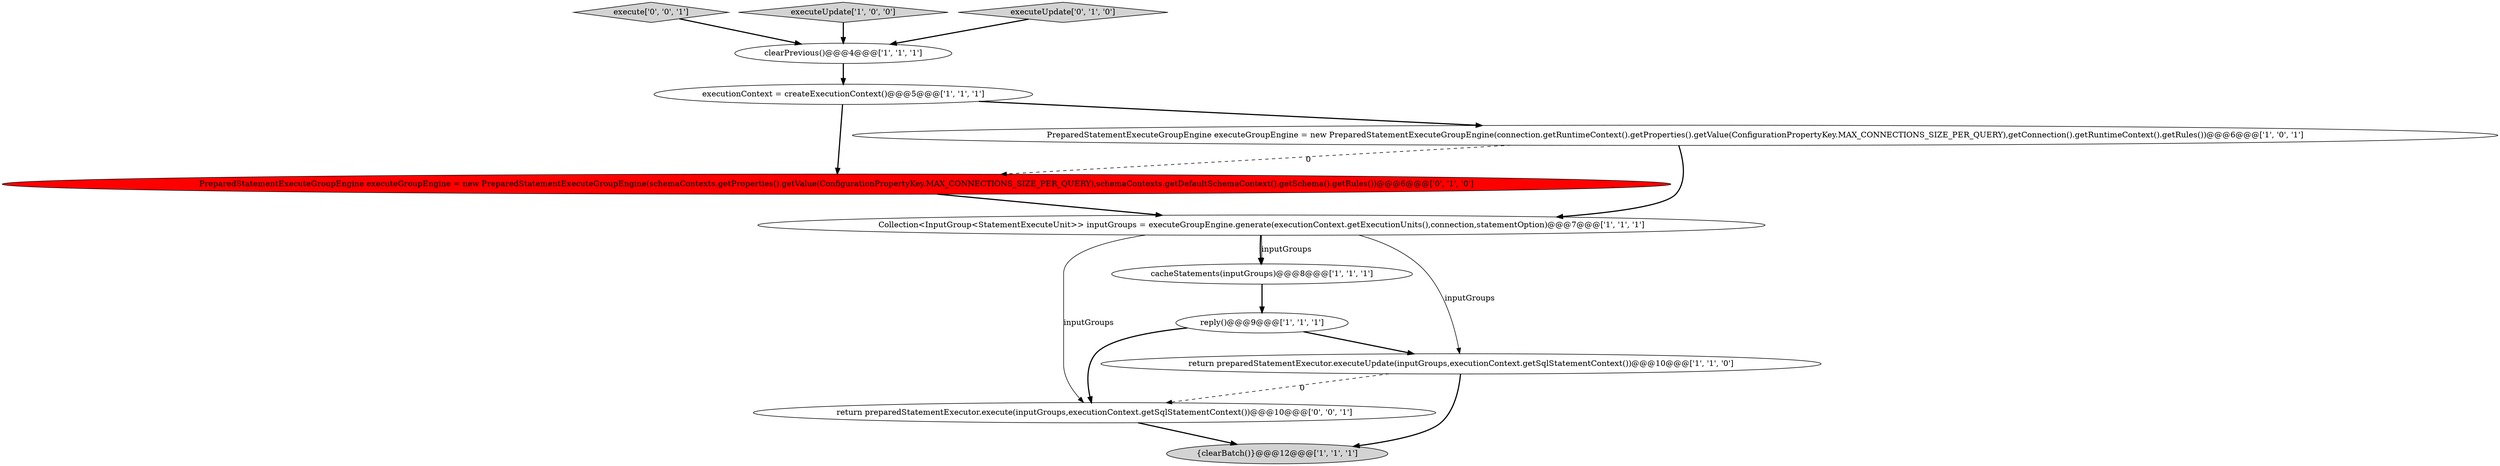 digraph {
4 [style = filled, label = "executionContext = createExecutionContext()@@@5@@@['1', '1', '1']", fillcolor = white, shape = ellipse image = "AAA0AAABBB1BBB"];
10 [style = filled, label = "PreparedStatementExecuteGroupEngine executeGroupEngine = new PreparedStatementExecuteGroupEngine(schemaContexts.getProperties().getValue(ConfigurationPropertyKey.MAX_CONNECTIONS_SIZE_PER_QUERY),schemaContexts.getDefaultSchemaContext().getSchema().getRules())@@@6@@@['0', '1', '0']", fillcolor = red, shape = ellipse image = "AAA1AAABBB2BBB"];
3 [style = filled, label = "{clearBatch()}@@@12@@@['1', '1', '1']", fillcolor = lightgray, shape = ellipse image = "AAA0AAABBB1BBB"];
11 [style = filled, label = "return preparedStatementExecutor.execute(inputGroups,executionContext.getSqlStatementContext())@@@10@@@['0', '0', '1']", fillcolor = white, shape = ellipse image = "AAA0AAABBB3BBB"];
8 [style = filled, label = "PreparedStatementExecuteGroupEngine executeGroupEngine = new PreparedStatementExecuteGroupEngine(connection.getRuntimeContext().getProperties().getValue(ConfigurationPropertyKey.MAX_CONNECTIONS_SIZE_PER_QUERY),getConnection().getRuntimeContext().getRules())@@@6@@@['1', '0', '1']", fillcolor = white, shape = ellipse image = "AAA0AAABBB1BBB"];
2 [style = filled, label = "reply()@@@9@@@['1', '1', '1']", fillcolor = white, shape = ellipse image = "AAA0AAABBB1BBB"];
6 [style = filled, label = "cacheStatements(inputGroups)@@@8@@@['1', '1', '1']", fillcolor = white, shape = ellipse image = "AAA0AAABBB1BBB"];
12 [style = filled, label = "execute['0', '0', '1']", fillcolor = lightgray, shape = diamond image = "AAA0AAABBB3BBB"];
5 [style = filled, label = "executeUpdate['1', '0', '0']", fillcolor = lightgray, shape = diamond image = "AAA0AAABBB1BBB"];
1 [style = filled, label = "Collection<InputGroup<StatementExecuteUnit>> inputGroups = executeGroupEngine.generate(executionContext.getExecutionUnits(),connection,statementOption)@@@7@@@['1', '1', '1']", fillcolor = white, shape = ellipse image = "AAA0AAABBB1BBB"];
7 [style = filled, label = "return preparedStatementExecutor.executeUpdate(inputGroups,executionContext.getSqlStatementContext())@@@10@@@['1', '1', '0']", fillcolor = white, shape = ellipse image = "AAA0AAABBB1BBB"];
0 [style = filled, label = "clearPrevious()@@@4@@@['1', '1', '1']", fillcolor = white, shape = ellipse image = "AAA0AAABBB1BBB"];
9 [style = filled, label = "executeUpdate['0', '1', '0']", fillcolor = lightgray, shape = diamond image = "AAA0AAABBB2BBB"];
7->11 [style = dashed, label="0"];
1->11 [style = solid, label="inputGroups"];
8->1 [style = bold, label=""];
4->8 [style = bold, label=""];
4->10 [style = bold, label=""];
1->6 [style = bold, label=""];
2->7 [style = bold, label=""];
8->10 [style = dashed, label="0"];
9->0 [style = bold, label=""];
1->7 [style = solid, label="inputGroups"];
5->0 [style = bold, label=""];
10->1 [style = bold, label=""];
11->3 [style = bold, label=""];
0->4 [style = bold, label=""];
12->0 [style = bold, label=""];
2->11 [style = bold, label=""];
7->3 [style = bold, label=""];
1->6 [style = solid, label="inputGroups"];
6->2 [style = bold, label=""];
}
